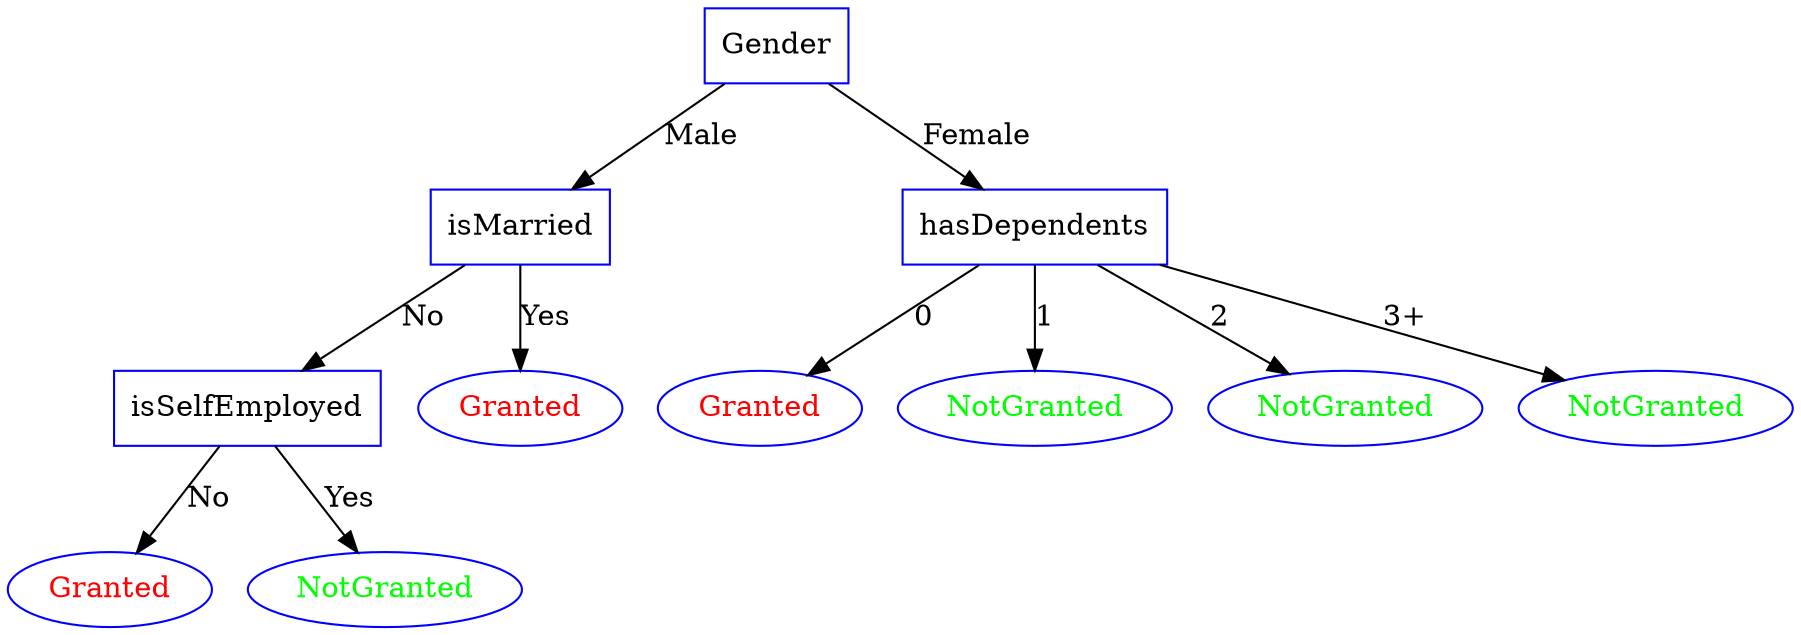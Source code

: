 digraph tree
{
	-1438477056 [color=blue,label="Gender",shape=box];
	-1438477056 -> -1437580976 [label="Male"];
	-1437580976 [color=blue,label="isMarried",shape=box];
	-1437580976 -> -1435483920 [label="No"];
	-1435483920 [color=blue,label="isSelfEmployed",shape=box];
	-1435483920 -> -1435555040 [label="No"];
	-1435555040 [color=blue,fontcolor=red,label="Granted"];
	-1435483920 -> -1435554944 [label="Yes"];
	-1435554944 [color=blue,fontcolor=green,label="NotGranted"];
	-1437580976 -> -1435480864 [label="Yes"];
	-1435480864 [color=blue,fontcolor=red,label="Granted"];
	-1438477056 -> -1436532608 [label="Female"];
	-1436532608 [color=blue,label="hasDependents",shape=box];
	-1436532608 -> -1435562832 [label="0"];
	-1435562832 [color=blue,fontcolor=red,label="Granted"];
	-1436532608 -> -1438475696 [label="1"];
	-1438475696 [color=blue,fontcolor=green,label="NotGranted"];
	-1436532608 -> -1435563408 [label="2"];
	-1435563408 [color=blue,fontcolor=green,label="NotGranted"];
	-1436532608 -> -1435557168 [label="3+"];
	-1435557168 [color=blue,fontcolor=green,label="NotGranted"];
}

